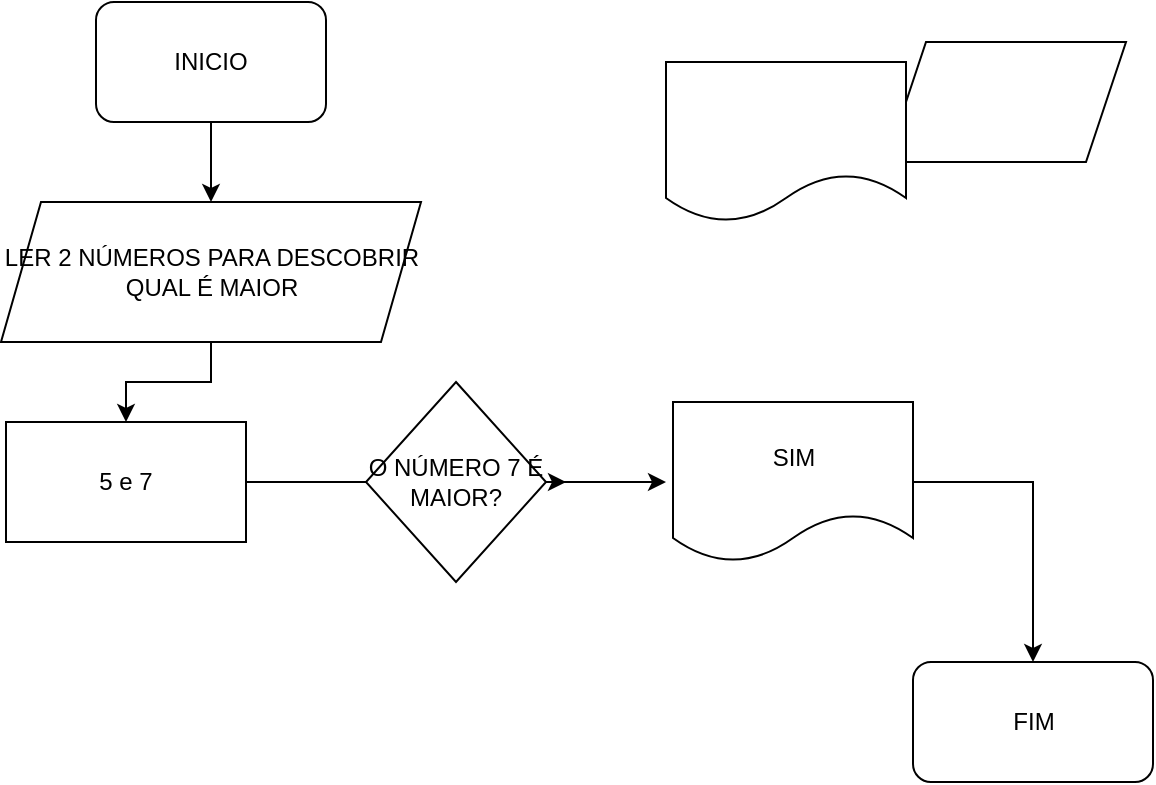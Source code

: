 <mxfile version="17.1.3" type="github">
  <diagram id="lCcjsu2HdgxvaBvsYxkH" name="Page-1">
    <mxGraphModel dx="868" dy="482" grid="1" gridSize="10" guides="1" tooltips="1" connect="1" arrows="1" fold="1" page="1" pageScale="1" pageWidth="827" pageHeight="1169" math="0" shadow="0">
      <root>
        <mxCell id="0" />
        <mxCell id="1" parent="0" />
        <mxCell id="VAGSRv4LbogOku7EHdaU-10" style="edgeStyle=orthogonalEdgeStyle;rounded=0;orthogonalLoop=1;jettySize=auto;html=1;exitX=0.5;exitY=1;exitDx=0;exitDy=0;entryX=0.5;entryY=0;entryDx=0;entryDy=0;" edge="1" parent="1" source="VAGSRv4LbogOku7EHdaU-1" target="VAGSRv4LbogOku7EHdaU-7">
          <mxGeometry relative="1" as="geometry">
            <Array as="points">
              <mxPoint x="183" y="140" />
            </Array>
          </mxGeometry>
        </mxCell>
        <mxCell id="VAGSRv4LbogOku7EHdaU-1" value="INICIO" style="rounded=1;whiteSpace=wrap;html=1;" vertex="1" parent="1">
          <mxGeometry x="125" y="40" width="115" height="60" as="geometry" />
        </mxCell>
        <mxCell id="VAGSRv4LbogOku7EHdaU-3" value="FIM" style="rounded=1;whiteSpace=wrap;html=1;" vertex="1" parent="1">
          <mxGeometry x="533.5" y="370" width="120" height="60" as="geometry" />
        </mxCell>
        <mxCell id="VAGSRv4LbogOku7EHdaU-17" style="edgeStyle=orthogonalEdgeStyle;rounded=0;orthogonalLoop=1;jettySize=auto;html=1;exitX=1;exitY=0.5;exitDx=0;exitDy=0;entryX=0.5;entryY=0;entryDx=0;entryDy=0;" edge="1" parent="1" source="VAGSRv4LbogOku7EHdaU-5" target="VAGSRv4LbogOku7EHdaU-3">
          <mxGeometry relative="1" as="geometry">
            <mxPoint x="600" y="280" as="targetPoint" />
          </mxGeometry>
        </mxCell>
        <mxCell id="VAGSRv4LbogOku7EHdaU-5" value="SIM" style="shape=document;whiteSpace=wrap;html=1;boundedLbl=1;" vertex="1" parent="1">
          <mxGeometry x="413.5" y="240" width="120" height="80" as="geometry" />
        </mxCell>
        <mxCell id="VAGSRv4LbogOku7EHdaU-11" style="edgeStyle=orthogonalEdgeStyle;rounded=0;orthogonalLoop=1;jettySize=auto;html=1;exitX=0.5;exitY=1;exitDx=0;exitDy=0;entryX=0.5;entryY=0;entryDx=0;entryDy=0;" edge="1" parent="1" source="VAGSRv4LbogOku7EHdaU-7" target="VAGSRv4LbogOku7EHdaU-9">
          <mxGeometry relative="1" as="geometry" />
        </mxCell>
        <mxCell id="VAGSRv4LbogOku7EHdaU-7" value="LER 2 NÚMEROS PARA DESCOBRIR QUAL É MAIOR" style="shape=parallelogram;perimeter=parallelogramPerimeter;whiteSpace=wrap;html=1;fixedSize=1;" vertex="1" parent="1">
          <mxGeometry x="77.5" y="140" width="210" height="70" as="geometry" />
        </mxCell>
        <mxCell id="VAGSRv4LbogOku7EHdaU-9" value="5 e 7" style="rounded=0;whiteSpace=wrap;html=1;" vertex="1" parent="1">
          <mxGeometry x="80" y="250" width="120" height="60" as="geometry" />
        </mxCell>
        <mxCell id="VAGSRv4LbogOku7EHdaU-16" style="edgeStyle=orthogonalEdgeStyle;rounded=0;orthogonalLoop=1;jettySize=auto;html=1;exitX=1;exitY=0.5;exitDx=0;exitDy=0;" edge="1" parent="1" source="VAGSRv4LbogOku7EHdaU-6">
          <mxGeometry relative="1" as="geometry">
            <mxPoint x="410" y="280" as="targetPoint" />
          </mxGeometry>
        </mxCell>
        <mxCell id="VAGSRv4LbogOku7EHdaU-18" style="edgeStyle=orthogonalEdgeStyle;rounded=0;orthogonalLoop=1;jettySize=auto;html=1;exitX=1;exitY=0.5;exitDx=0;exitDy=0;" edge="1" parent="1" source="VAGSRv4LbogOku7EHdaU-6">
          <mxGeometry relative="1" as="geometry">
            <mxPoint x="360" y="280" as="targetPoint" />
          </mxGeometry>
        </mxCell>
        <mxCell id="VAGSRv4LbogOku7EHdaU-6" value="O NÚMERO 7 É MAIOR?" style="rhombus;whiteSpace=wrap;html=1;" vertex="1" parent="1">
          <mxGeometry x="260" y="230" width="90" height="100" as="geometry" />
        </mxCell>
        <mxCell id="VAGSRv4LbogOku7EHdaU-15" value="" style="edgeStyle=orthogonalEdgeStyle;rounded=0;orthogonalLoop=1;jettySize=auto;html=1;entryX=0;entryY=0.5;entryDx=0;entryDy=0;endArrow=none;" edge="1" parent="1" source="VAGSRv4LbogOku7EHdaU-9" target="VAGSRv4LbogOku7EHdaU-6">
          <mxGeometry relative="1" as="geometry">
            <mxPoint x="200" y="280" as="sourcePoint" />
            <mxPoint x="500" y="180" as="targetPoint" />
          </mxGeometry>
        </mxCell>
        <mxCell id="VAGSRv4LbogOku7EHdaU-19" value="" style="shape=parallelogram;perimeter=parallelogramPerimeter;whiteSpace=wrap;html=1;fixedSize=1;" vertex="1" parent="1">
          <mxGeometry x="520" y="60" width="120" height="60" as="geometry" />
        </mxCell>
        <mxCell id="VAGSRv4LbogOku7EHdaU-20" value="" style="shape=document;whiteSpace=wrap;html=1;boundedLbl=1;" vertex="1" parent="1">
          <mxGeometry x="410" y="70" width="120" height="80" as="geometry" />
        </mxCell>
      </root>
    </mxGraphModel>
  </diagram>
</mxfile>
